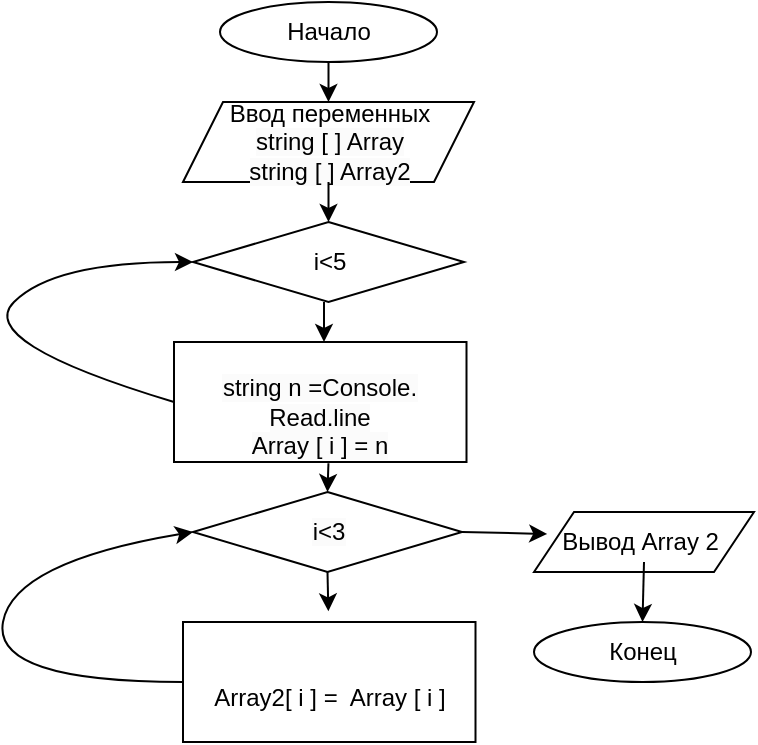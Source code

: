 <mxfile>
    <diagram id="kLLNtMghGKqXG0oJcQjJ" name="Page-1">
        <mxGraphModel dx="786" dy="434" grid="1" gridSize="10" guides="1" tooltips="1" connect="1" arrows="1" fold="1" page="1" pageScale="1" pageWidth="827" pageHeight="1169" math="0" shadow="0">
            <root>
                <mxCell id="0"/>
                <mxCell id="1" parent="0"/>
                <mxCell id="2" value="Начало" style="ellipse;whiteSpace=wrap;html=1;strokeWidth=1;perimeterSpacing=0;" parent="1" vertex="1">
                    <mxGeometry x="363" y="50" width="108.5" height="30" as="geometry"/>
                </mxCell>
                <mxCell id="3" value="i&amp;lt;5" style="rhombus;whiteSpace=wrap;html=1;" parent="1" vertex="1">
                    <mxGeometry x="349.5" y="160" width="135.5" height="40" as="geometry"/>
                </mxCell>
                <mxCell id="7" value="" style="curved=1;endArrow=classic;html=1;exitX=0;exitY=0.5;exitDx=0;exitDy=0;entryX=0;entryY=0.5;entryDx=0;entryDy=0;" parent="1" source="17" target="3" edge="1">
                    <mxGeometry width="50" height="50" relative="1" as="geometry">
                        <mxPoint x="326.46" y="245.644" as="sourcePoint"/>
                        <mxPoint x="340" y="180" as="targetPoint"/>
                        <Array as="points">
                            <mxPoint x="240" y="220"/>
                            <mxPoint x="280" y="180"/>
                        </Array>
                    </mxGeometry>
                </mxCell>
                <mxCell id="9" value="&lt;span style=&quot;color: rgb(0, 0, 0); font-family: Helvetica; font-size: 12px; font-style: normal; font-variant-ligatures: normal; font-variant-caps: normal; font-weight: 400; letter-spacing: normal; orphans: 2; text-align: center; text-indent: 0px; text-transform: none; widows: 2; word-spacing: 0px; -webkit-text-stroke-width: 0px; background-color: rgb(251, 251, 251); text-decoration-thickness: initial; text-decoration-style: initial; text-decoration-color: initial; float: none; display: inline !important;&quot;&gt;i&amp;lt;3&lt;/span&gt;" style="rhombus;whiteSpace=wrap;html=1;strokeWidth=1;" parent="1" vertex="1">
                    <mxGeometry x="349.5" y="295" width="134.5" height="40" as="geometry"/>
                </mxCell>
                <mxCell id="11" value="" style="curved=1;endArrow=classic;html=1;exitX=0;exitY=0.5;exitDx=0;exitDy=0;entryX=0;entryY=0.5;entryDx=0;entryDy=0;" parent="1" source="18" target="9" edge="1">
                    <mxGeometry width="50" height="50" relative="1" as="geometry">
                        <mxPoint x="314.347" y="392.52" as="sourcePoint"/>
                        <mxPoint x="350" y="360" as="targetPoint"/>
                        <Array as="points">
                            <mxPoint x="249" y="390"/>
                            <mxPoint x="260" y="330"/>
                        </Array>
                    </mxGeometry>
                </mxCell>
                <mxCell id="13" value="Ввод переменных&lt;br&gt;&lt;span style=&quot;color: rgb(0, 0, 0); font-family: Helvetica; font-size: 12px; font-style: normal; font-variant-ligatures: normal; font-variant-caps: normal; font-weight: 400; letter-spacing: normal; orphans: 2; text-align: center; text-indent: 0px; text-transform: none; widows: 2; word-spacing: 0px; -webkit-text-stroke-width: 0px; background-color: rgb(251, 251, 251); text-decoration-thickness: initial; text-decoration-style: initial; text-decoration-color: initial; float: none; display: inline !important;&quot;&gt;string [ ] Array&lt;/span&gt;&lt;br style=&quot;border-color: var(--border-color); color: rgb(0, 0, 0); font-family: Helvetica; font-size: 12px; font-style: normal; font-variant-ligatures: normal; font-variant-caps: normal; font-weight: 400; letter-spacing: normal; orphans: 2; text-align: center; text-indent: 0px; text-transform: none; widows: 2; word-spacing: 0px; -webkit-text-stroke-width: 0px; background-color: rgb(251, 251, 251); text-decoration-thickness: initial; text-decoration-style: initial; text-decoration-color: initial;&quot;&gt;&lt;span style=&quot;color: rgb(0, 0, 0); font-family: Helvetica; font-size: 12px; font-style: normal; font-variant-ligatures: normal; font-variant-caps: normal; font-weight: 400; letter-spacing: normal; orphans: 2; text-align: center; text-indent: 0px; text-transform: none; widows: 2; word-spacing: 0px; -webkit-text-stroke-width: 0px; background-color: rgb(251, 251, 251); text-decoration-thickness: initial; text-decoration-style: initial; text-decoration-color: initial; float: none; display: inline !important;&quot;&gt;string [ ] Array2&lt;/span&gt;" style="shape=parallelogram;perimeter=parallelogramPerimeter;whiteSpace=wrap;html=1;fixedSize=1;strokeWidth=1;" parent="1" vertex="1">
                    <mxGeometry x="344.5" y="100" width="145.5" height="40" as="geometry"/>
                </mxCell>
                <mxCell id="14" value="Конец" style="ellipse;whiteSpace=wrap;html=1;strokeWidth=1;perimeterSpacing=0;" parent="1" vertex="1">
                    <mxGeometry x="520" y="360" width="108.5" height="30" as="geometry"/>
                </mxCell>
                <mxCell id="15" value="Вывод Array 2&amp;nbsp;" style="shape=parallelogram;perimeter=parallelogramPerimeter;whiteSpace=wrap;html=1;fixedSize=1;strokeWidth=1;" parent="1" vertex="1">
                    <mxGeometry x="520" y="305" width="110" height="30" as="geometry"/>
                </mxCell>
                <mxCell id="17" value="&lt;br&gt;&lt;span style=&quot;color: rgb(0, 0, 0); font-family: Helvetica; font-size: 12px; font-style: normal; font-variant-ligatures: normal; font-variant-caps: normal; font-weight: 400; letter-spacing: normal; orphans: 2; text-align: center; text-indent: 0px; text-transform: none; widows: 2; word-spacing: 0px; -webkit-text-stroke-width: 0px; background-color: rgb(251, 251, 251); text-decoration-thickness: initial; text-decoration-style: initial; text-decoration-color: initial; float: none; display: inline !important;&quot;&gt;string n =Console. Read.line&lt;/span&gt;&lt;br style=&quot;border-color: var(--border-color); color: rgb(0, 0, 0); font-family: Helvetica; font-size: 12px; font-style: normal; font-variant-ligatures: normal; font-variant-caps: normal; font-weight: 400; letter-spacing: normal; orphans: 2; text-align: center; text-indent: 0px; text-transform: none; widows: 2; word-spacing: 0px; -webkit-text-stroke-width: 0px; background-color: rgb(251, 251, 251); text-decoration-thickness: initial; text-decoration-style: initial; text-decoration-color: initial;&quot;&gt;&lt;span style=&quot;color: rgb(0, 0, 0); font-family: Helvetica; font-size: 12px; font-style: normal; font-variant-ligatures: normal; font-variant-caps: normal; font-weight: 400; letter-spacing: normal; orphans: 2; text-align: center; text-indent: 0px; text-transform: none; widows: 2; word-spacing: 0px; -webkit-text-stroke-width: 0px; background-color: rgb(251, 251, 251); text-decoration-thickness: initial; text-decoration-style: initial; text-decoration-color: initial; float: none; display: inline !important;&quot;&gt;Array [ i ] = n&lt;/span&gt;&lt;br&gt;" style="rounded=0;whiteSpace=wrap;html=1;strokeWidth=1;" parent="1" vertex="1">
                    <mxGeometry x="340" y="220" width="146.25" height="60" as="geometry"/>
                </mxCell>
                <mxCell id="18" value="&lt;br&gt;Array2[ i ] =&amp;nbsp; Array [ i ]" style="rounded=0;whiteSpace=wrap;html=1;strokeWidth=1;" parent="1" vertex="1">
                    <mxGeometry x="344.5" y="360" width="146.25" height="60" as="geometry"/>
                </mxCell>
                <mxCell id="19" value="" style="endArrow=classic;html=1;exitX=0.5;exitY=1;exitDx=0;exitDy=0;entryX=0.5;entryY=0;entryDx=0;entryDy=0;" parent="1" source="2" target="13" edge="1">
                    <mxGeometry width="50" height="50" relative="1" as="geometry">
                        <mxPoint x="440" y="100" as="sourcePoint"/>
                        <mxPoint x="420" y="100" as="targetPoint"/>
                    </mxGeometry>
                </mxCell>
                <mxCell id="20" value="" style="endArrow=classic;html=1;exitX=0.5;exitY=1;exitDx=0;exitDy=0;entryX=0.5;entryY=0;entryDx=0;entryDy=0;" parent="1" source="13" target="3" edge="1">
                    <mxGeometry width="50" height="50" relative="1" as="geometry">
                        <mxPoint x="435.75" y="90" as="sourcePoint"/>
                        <mxPoint x="434.525" y="111.2" as="targetPoint"/>
                    </mxGeometry>
                </mxCell>
                <mxCell id="22" value="" style="endArrow=classic;html=1;entryX=0.5;entryY=0;entryDx=0;entryDy=0;exitX=0.528;exitY=1.01;exitDx=0;exitDy=0;exitPerimeter=0;" parent="1" source="17" target="9" edge="1">
                    <mxGeometry width="50" height="50" relative="1" as="geometry">
                        <mxPoint x="420" y="290" as="sourcePoint"/>
                        <mxPoint x="444.525" y="121.2" as="targetPoint"/>
                    </mxGeometry>
                </mxCell>
                <mxCell id="23" value="" style="endArrow=classic;html=1;" parent="1" edge="1">
                    <mxGeometry width="50" height="50" relative="1" as="geometry">
                        <mxPoint x="415" y="200" as="sourcePoint"/>
                        <mxPoint x="415" y="220" as="targetPoint"/>
                    </mxGeometry>
                </mxCell>
                <mxCell id="26" value="" style="endArrow=classic;html=1;exitX=0.5;exitY=1;exitDx=0;exitDy=0;entryX=0.497;entryY=-0.089;entryDx=0;entryDy=0;entryPerimeter=0;" parent="1" source="9" target="18" edge="1">
                    <mxGeometry width="50" height="50" relative="1" as="geometry">
                        <mxPoint x="465.75" y="120" as="sourcePoint"/>
                        <mxPoint x="464.525" y="141.2" as="targetPoint"/>
                    </mxGeometry>
                </mxCell>
                <mxCell id="28" value="" style="endArrow=classic;html=1;exitX=1;exitY=0.5;exitDx=0;exitDy=0;entryX=0.06;entryY=0.366;entryDx=0;entryDy=0;entryPerimeter=0;" parent="1" source="9" target="15" edge="1">
                    <mxGeometry width="50" height="50" relative="1" as="geometry">
                        <mxPoint x="520" y="290" as="sourcePoint"/>
                        <mxPoint x="474.525" y="151.2" as="targetPoint"/>
                        <Array as="points"/>
                    </mxGeometry>
                </mxCell>
                <mxCell id="29" value="" style="endArrow=classic;html=1;entryX=0.5;entryY=0;entryDx=0;entryDy=0;" parent="1" target="14" edge="1">
                    <mxGeometry width="50" height="50" relative="1" as="geometry">
                        <mxPoint x="575" y="330" as="sourcePoint"/>
                        <mxPoint x="484.525" y="161.2" as="targetPoint"/>
                    </mxGeometry>
                </mxCell>
            </root>
        </mxGraphModel>
    </diagram>
</mxfile>